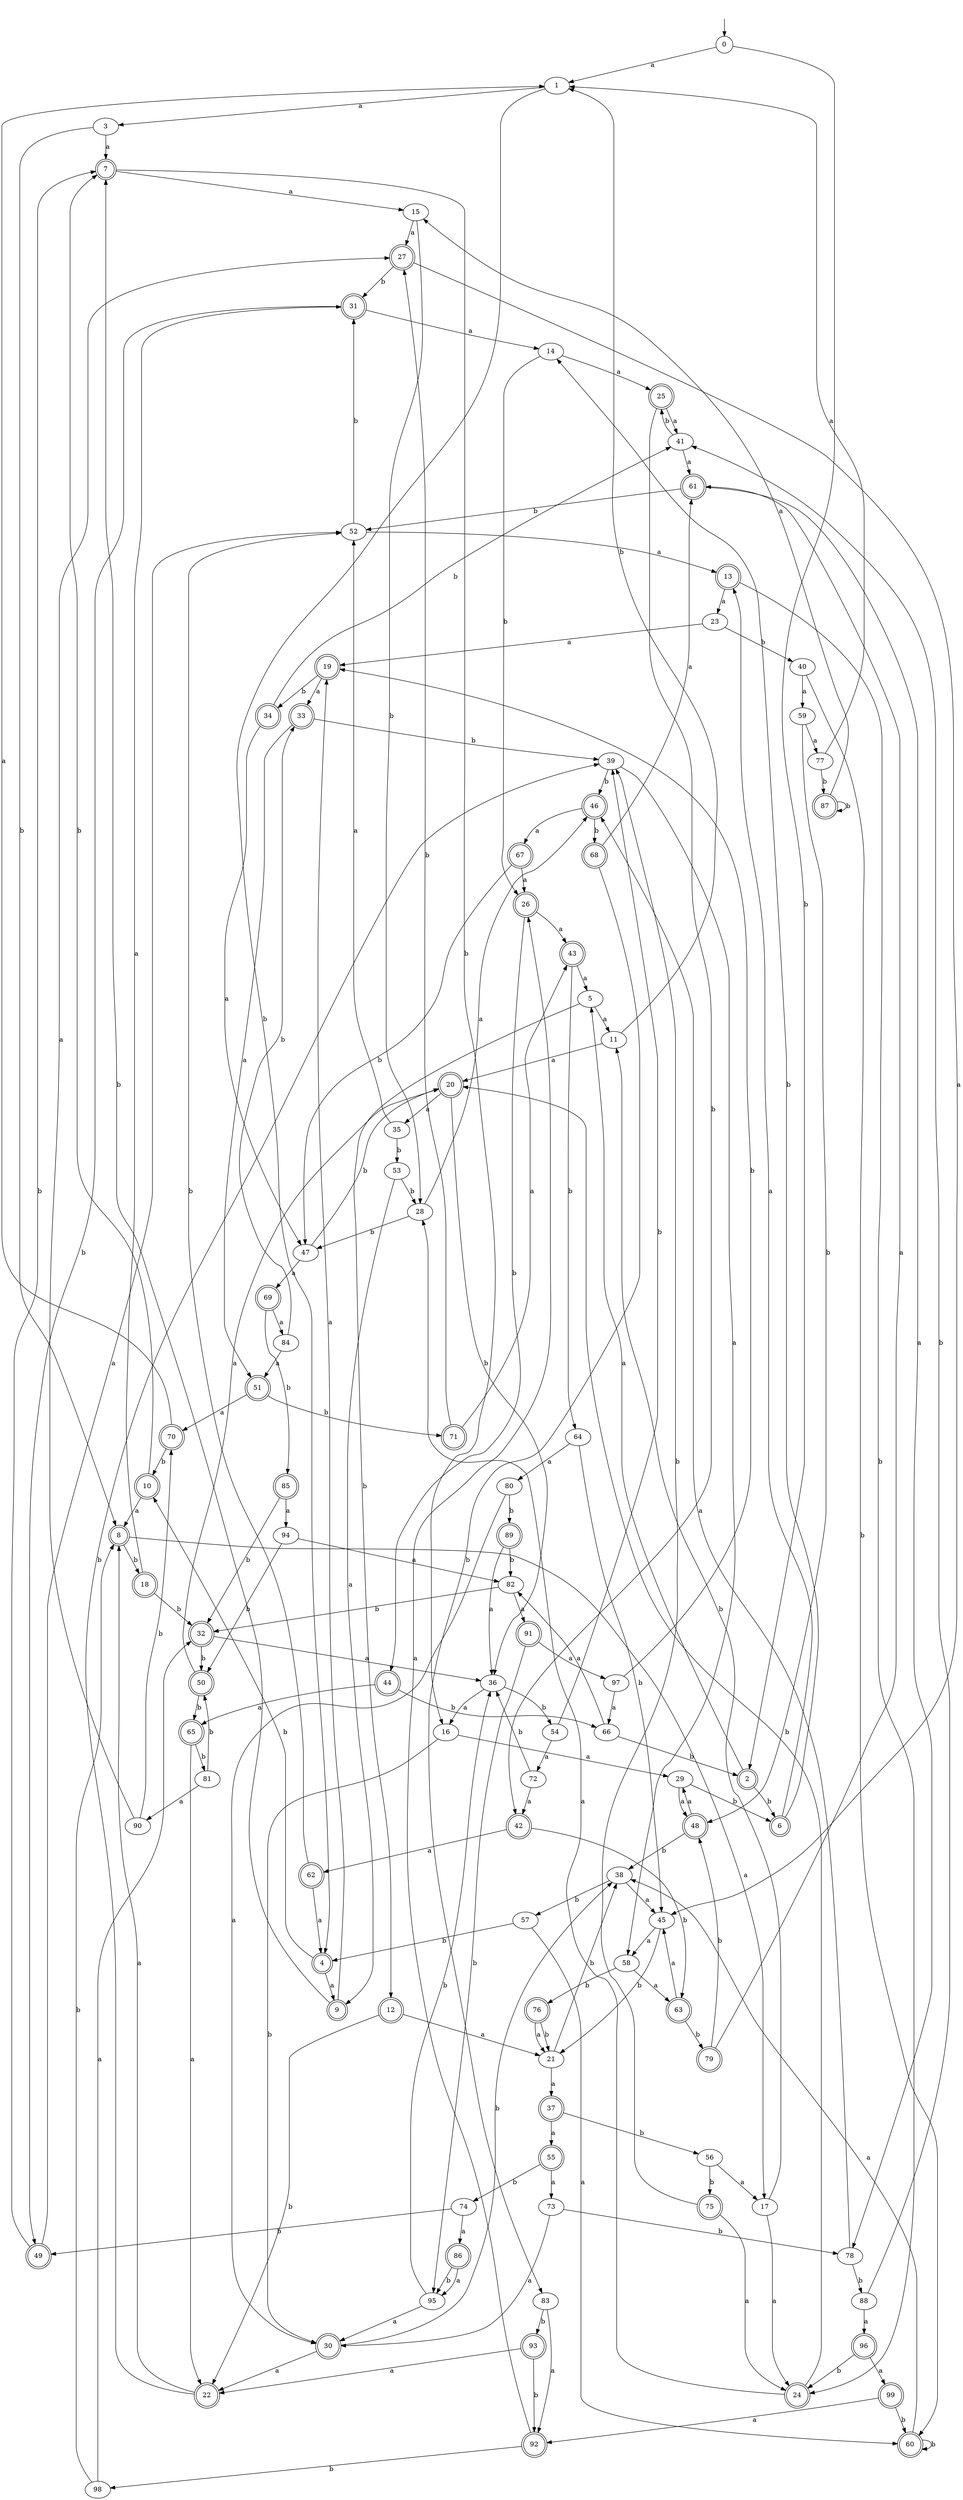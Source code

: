 digraph RandomDFA {
  __start0 [label="", shape=none];
  __start0 -> 0 [label=""];
  0 [shape=circle]
  0 -> 1 [label="a"]
  0 -> 2 [label="b"]
  1
  1 -> 3 [label="a"]
  1 -> 4 [label="b"]
  2 [shape=doublecircle]
  2 -> 5 [label="a"]
  2 -> 6 [label="b"]
  3
  3 -> 7 [label="a"]
  3 -> 8 [label="b"]
  4 [shape=doublecircle]
  4 -> 9 [label="a"]
  4 -> 10 [label="b"]
  5
  5 -> 11 [label="a"]
  5 -> 12 [label="b"]
  6 [shape=doublecircle]
  6 -> 13 [label="a"]
  6 -> 14 [label="b"]
  7 [shape=doublecircle]
  7 -> 15 [label="a"]
  7 -> 16 [label="b"]
  8 [shape=doublecircle]
  8 -> 17 [label="a"]
  8 -> 18 [label="b"]
  9 [shape=doublecircle]
  9 -> 19 [label="a"]
  9 -> 7 [label="b"]
  10 [shape=doublecircle]
  10 -> 8 [label="a"]
  10 -> 7 [label="b"]
  11
  11 -> 20 [label="a"]
  11 -> 1 [label="b"]
  12 [shape=doublecircle]
  12 -> 21 [label="a"]
  12 -> 22 [label="b"]
  13 [shape=doublecircle]
  13 -> 23 [label="a"]
  13 -> 24 [label="b"]
  14
  14 -> 25 [label="a"]
  14 -> 26 [label="b"]
  15
  15 -> 27 [label="a"]
  15 -> 28 [label="b"]
  16
  16 -> 29 [label="a"]
  16 -> 30 [label="b"]
  17
  17 -> 24 [label="a"]
  17 -> 11 [label="b"]
  18 [shape=doublecircle]
  18 -> 31 [label="a"]
  18 -> 32 [label="b"]
  19 [shape=doublecircle]
  19 -> 33 [label="a"]
  19 -> 34 [label="b"]
  20 [shape=doublecircle]
  20 -> 35 [label="a"]
  20 -> 36 [label="b"]
  21
  21 -> 37 [label="a"]
  21 -> 38 [label="b"]
  22 [shape=doublecircle]
  22 -> 8 [label="a"]
  22 -> 39 [label="b"]
  23
  23 -> 19 [label="a"]
  23 -> 40 [label="b"]
  24 [shape=doublecircle]
  24 -> 28 [label="a"]
  24 -> 20 [label="b"]
  25 [shape=doublecircle]
  25 -> 41 [label="a"]
  25 -> 42 [label="b"]
  26 [shape=doublecircle]
  26 -> 43 [label="a"]
  26 -> 44 [label="b"]
  27 [shape=doublecircle]
  27 -> 45 [label="a"]
  27 -> 31 [label="b"]
  28
  28 -> 46 [label="a"]
  28 -> 47 [label="b"]
  29
  29 -> 48 [label="a"]
  29 -> 6 [label="b"]
  30 [shape=doublecircle]
  30 -> 22 [label="a"]
  30 -> 38 [label="b"]
  31 [shape=doublecircle]
  31 -> 14 [label="a"]
  31 -> 49 [label="b"]
  32 [shape=doublecircle]
  32 -> 36 [label="a"]
  32 -> 50 [label="b"]
  33 [shape=doublecircle]
  33 -> 51 [label="a"]
  33 -> 39 [label="b"]
  34 [shape=doublecircle]
  34 -> 47 [label="a"]
  34 -> 41 [label="b"]
  35
  35 -> 52 [label="a"]
  35 -> 53 [label="b"]
  36
  36 -> 16 [label="a"]
  36 -> 54 [label="b"]
  37 [shape=doublecircle]
  37 -> 55 [label="a"]
  37 -> 56 [label="b"]
  38
  38 -> 45 [label="a"]
  38 -> 57 [label="b"]
  39
  39 -> 58 [label="a"]
  39 -> 46 [label="b"]
  40
  40 -> 59 [label="a"]
  40 -> 60 [label="b"]
  41
  41 -> 61 [label="a"]
  41 -> 25 [label="b"]
  42 [shape=doublecircle]
  42 -> 62 [label="a"]
  42 -> 63 [label="b"]
  43 [shape=doublecircle]
  43 -> 5 [label="a"]
  43 -> 64 [label="b"]
  44 [shape=doublecircle]
  44 -> 65 [label="a"]
  44 -> 66 [label="b"]
  45
  45 -> 58 [label="a"]
  45 -> 21 [label="b"]
  46 [shape=doublecircle]
  46 -> 67 [label="a"]
  46 -> 68 [label="b"]
  47
  47 -> 69 [label="a"]
  47 -> 20 [label="b"]
  48 [shape=doublecircle]
  48 -> 29 [label="a"]
  48 -> 38 [label="b"]
  49 [shape=doublecircle]
  49 -> 52 [label="a"]
  49 -> 7 [label="b"]
  50 [shape=doublecircle]
  50 -> 20 [label="a"]
  50 -> 65 [label="b"]
  51 [shape=doublecircle]
  51 -> 70 [label="a"]
  51 -> 71 [label="b"]
  52
  52 -> 13 [label="a"]
  52 -> 31 [label="b"]
  53
  53 -> 9 [label="a"]
  53 -> 28 [label="b"]
  54
  54 -> 72 [label="a"]
  54 -> 39 [label="b"]
  55 [shape=doublecircle]
  55 -> 73 [label="a"]
  55 -> 74 [label="b"]
  56
  56 -> 17 [label="a"]
  56 -> 75 [label="b"]
  57
  57 -> 60 [label="a"]
  57 -> 4 [label="b"]
  58
  58 -> 63 [label="a"]
  58 -> 76 [label="b"]
  59
  59 -> 77 [label="a"]
  59 -> 48 [label="b"]
  60 [shape=doublecircle]
  60 -> 38 [label="a"]
  60 -> 60 [label="b"]
  61 [shape=doublecircle]
  61 -> 78 [label="a"]
  61 -> 52 [label="b"]
  62 [shape=doublecircle]
  62 -> 4 [label="a"]
  62 -> 52 [label="b"]
  63 [shape=doublecircle]
  63 -> 45 [label="a"]
  63 -> 79 [label="b"]
  64
  64 -> 80 [label="a"]
  64 -> 45 [label="b"]
  65 [shape=doublecircle]
  65 -> 22 [label="a"]
  65 -> 81 [label="b"]
  66
  66 -> 82 [label="a"]
  66 -> 2 [label="b"]
  67 [shape=doublecircle]
  67 -> 26 [label="a"]
  67 -> 47 [label="b"]
  68 [shape=doublecircle]
  68 -> 61 [label="a"]
  68 -> 83 [label="b"]
  69 [shape=doublecircle]
  69 -> 84 [label="a"]
  69 -> 85 [label="b"]
  70 [shape=doublecircle]
  70 -> 1 [label="a"]
  70 -> 10 [label="b"]
  71 [shape=doublecircle]
  71 -> 43 [label="a"]
  71 -> 27 [label="b"]
  72
  72 -> 42 [label="a"]
  72 -> 36 [label="b"]
  73
  73 -> 30 [label="a"]
  73 -> 78 [label="b"]
  74
  74 -> 86 [label="a"]
  74 -> 49 [label="b"]
  75 [shape=doublecircle]
  75 -> 24 [label="a"]
  75 -> 39 [label="b"]
  76 [shape=doublecircle]
  76 -> 21 [label="a"]
  76 -> 21 [label="b"]
  77
  77 -> 1 [label="a"]
  77 -> 87 [label="b"]
  78
  78 -> 46 [label="a"]
  78 -> 88 [label="b"]
  79 [shape=doublecircle]
  79 -> 61 [label="a"]
  79 -> 48 [label="b"]
  80
  80 -> 30 [label="a"]
  80 -> 89 [label="b"]
  81
  81 -> 90 [label="a"]
  81 -> 50 [label="b"]
  82
  82 -> 91 [label="a"]
  82 -> 32 [label="b"]
  83
  83 -> 92 [label="a"]
  83 -> 93 [label="b"]
  84
  84 -> 51 [label="a"]
  84 -> 33 [label="b"]
  85 [shape=doublecircle]
  85 -> 94 [label="a"]
  85 -> 32 [label="b"]
  86 [shape=doublecircle]
  86 -> 95 [label="a"]
  86 -> 95 [label="b"]
  87 [shape=doublecircle]
  87 -> 15 [label="a"]
  87 -> 87 [label="b"]
  88
  88 -> 96 [label="a"]
  88 -> 41 [label="b"]
  89 [shape=doublecircle]
  89 -> 36 [label="a"]
  89 -> 82 [label="b"]
  90
  90 -> 27 [label="a"]
  90 -> 70 [label="b"]
  91 [shape=doublecircle]
  91 -> 97 [label="a"]
  91 -> 95 [label="b"]
  92 [shape=doublecircle]
  92 -> 26 [label="a"]
  92 -> 98 [label="b"]
  93 [shape=doublecircle]
  93 -> 22 [label="a"]
  93 -> 92 [label="b"]
  94
  94 -> 82 [label="a"]
  94 -> 50 [label="b"]
  95
  95 -> 30 [label="a"]
  95 -> 36 [label="b"]
  96 [shape=doublecircle]
  96 -> 99 [label="a"]
  96 -> 24 [label="b"]
  97
  97 -> 66 [label="a"]
  97 -> 19 [label="b"]
  98
  98 -> 32 [label="a"]
  98 -> 8 [label="b"]
  99 [shape=doublecircle]
  99 -> 92 [label="a"]
  99 -> 60 [label="b"]
}

